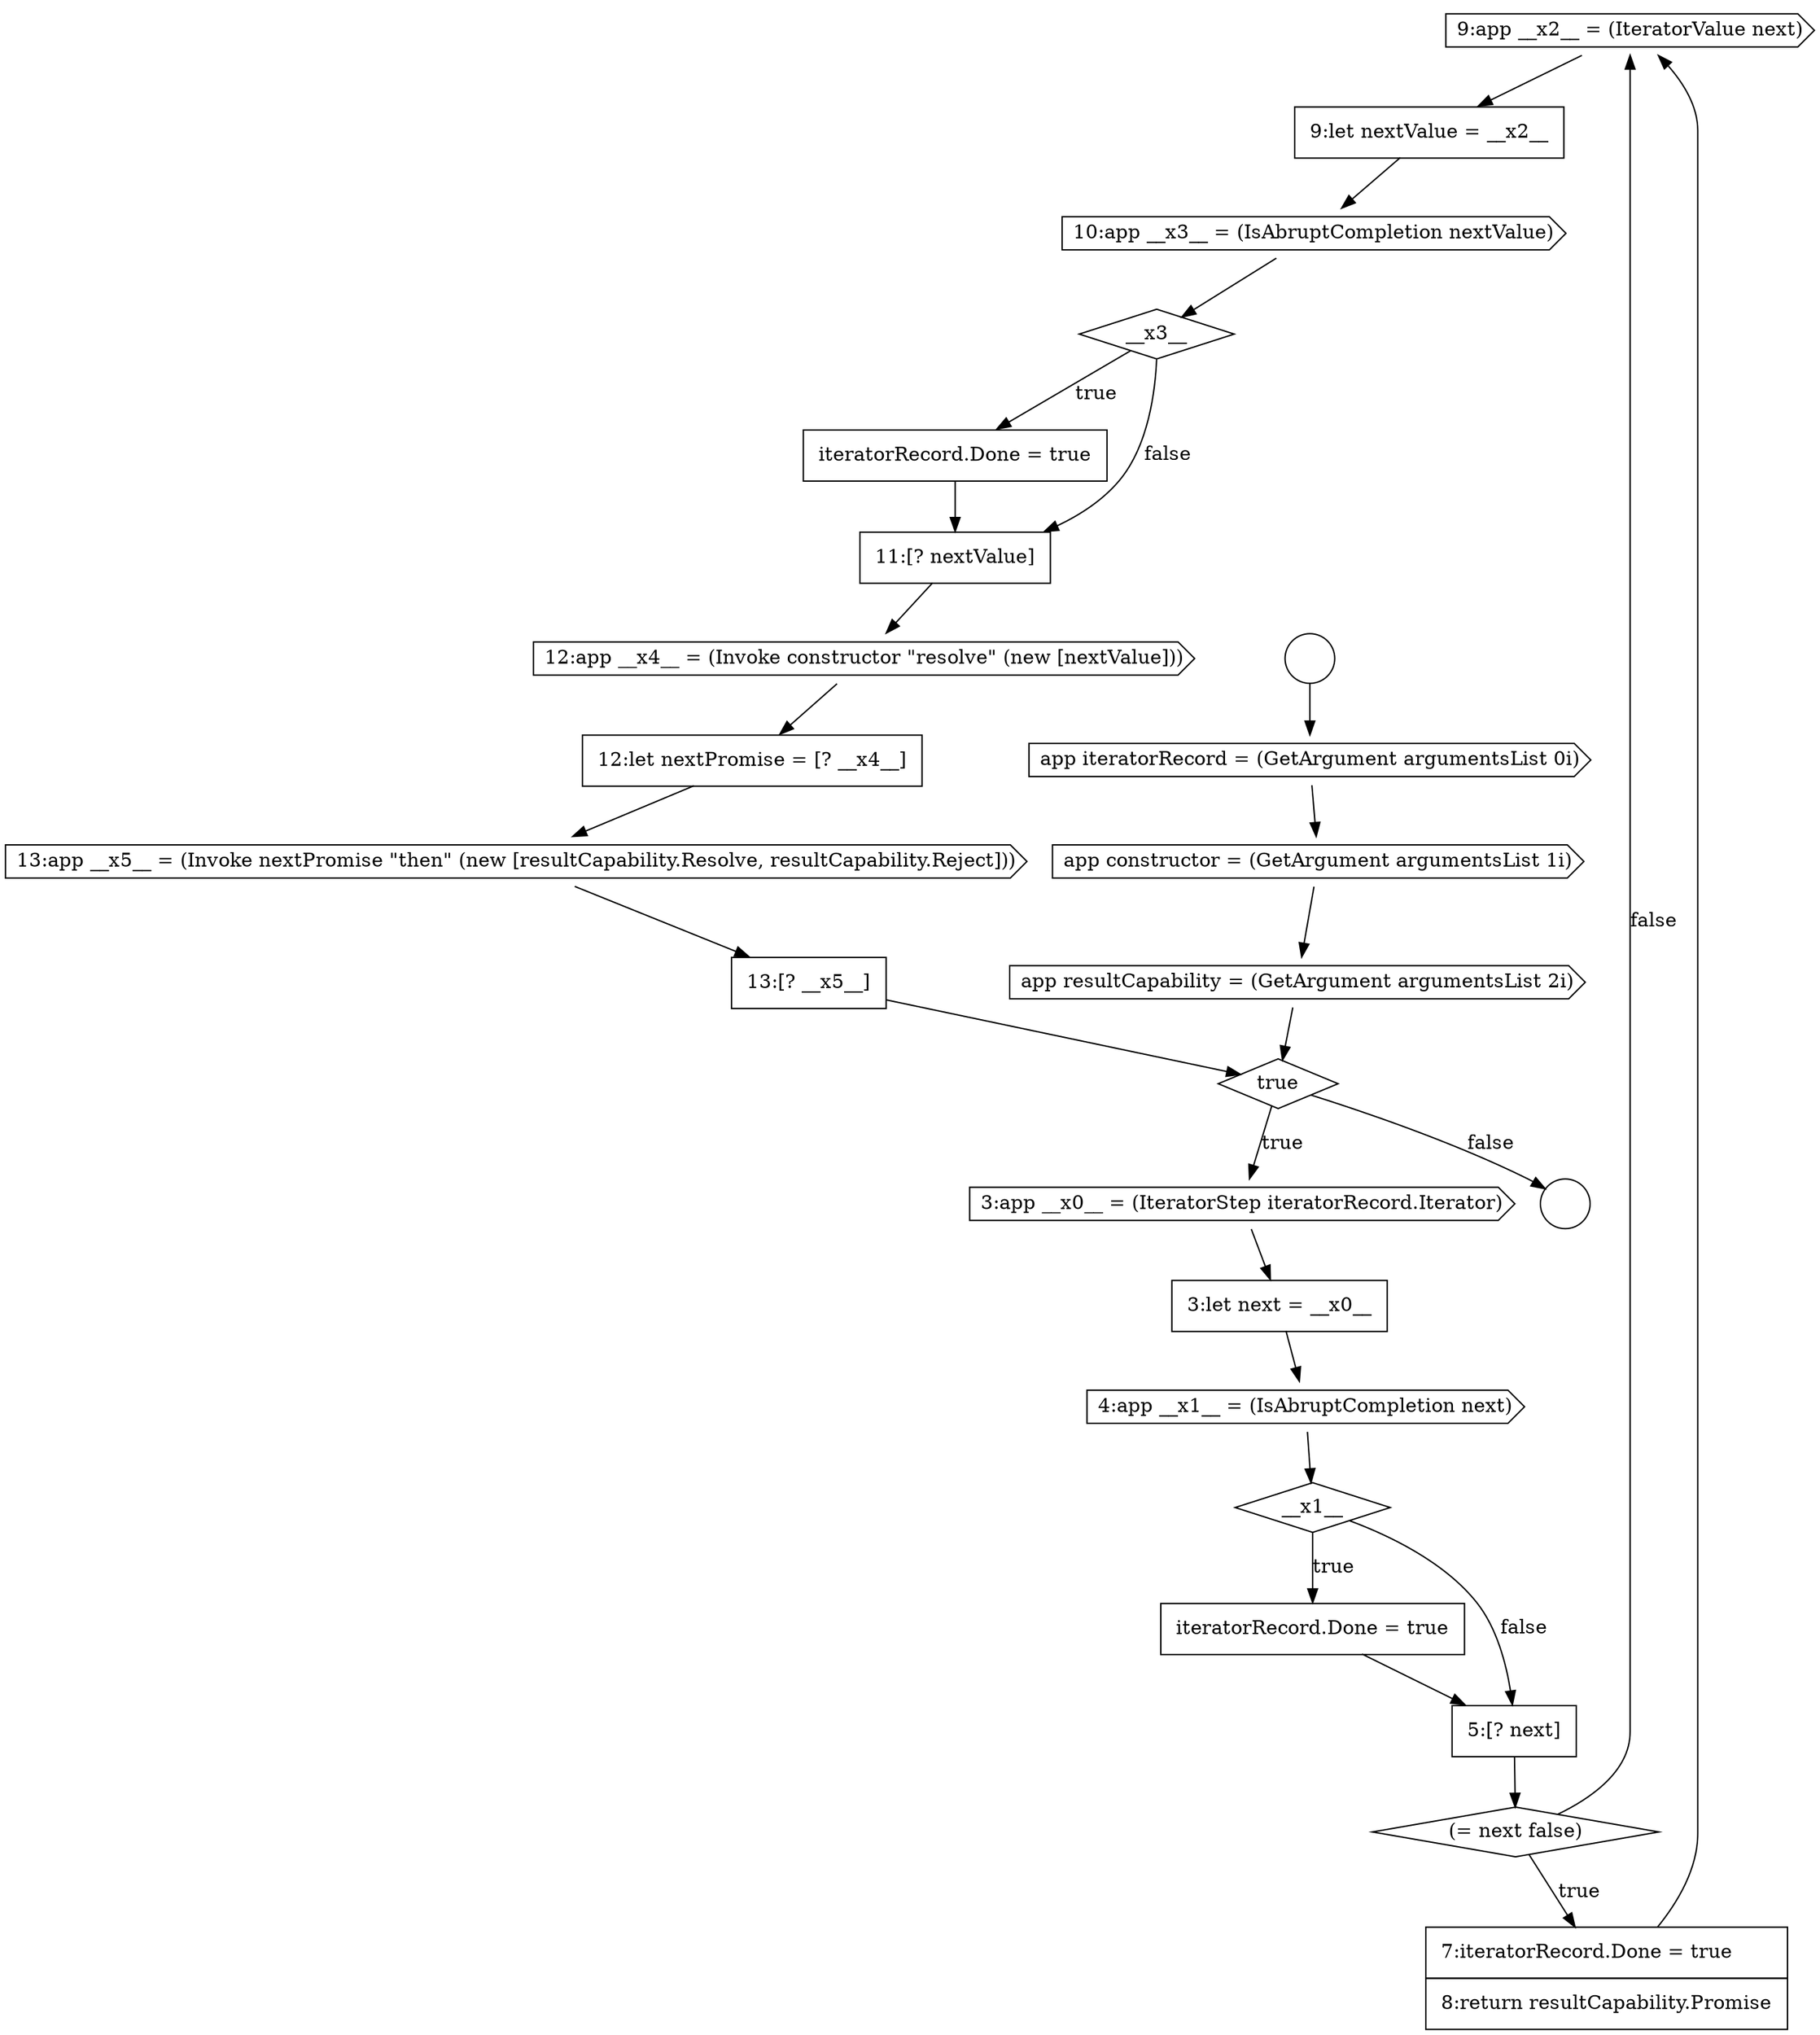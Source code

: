 digraph {
  node16619 [shape=cds, label=<<font color="black">9:app __x2__ = (IteratorValue next)</font>> color="black" fillcolor="white" style=filled]
  node16613 [shape=cds, label=<<font color="black">4:app __x1__ = (IsAbruptCompletion next)</font>> color="black" fillcolor="white" style=filled]
  node16623 [shape=none, margin=0, label=<<font color="black">
    <table border="0" cellborder="1" cellspacing="0" cellpadding="10">
      <tr><td align="left">iteratorRecord.Done = true</td></tr>
    </table>
  </font>> color="black" fillcolor="white" style=filled]
  node16608 [shape=cds, label=<<font color="black">app constructor = (GetArgument argumentsList 1i)</font>> color="black" fillcolor="white" style=filled]
  node16616 [shape=none, margin=0, label=<<font color="black">
    <table border="0" cellborder="1" cellspacing="0" cellpadding="10">
      <tr><td align="left">5:[? next]</td></tr>
    </table>
  </font>> color="black" fillcolor="white" style=filled]
  node16620 [shape=none, margin=0, label=<<font color="black">
    <table border="0" cellborder="1" cellspacing="0" cellpadding="10">
      <tr><td align="left">9:let nextValue = __x2__</td></tr>
    </table>
  </font>> color="black" fillcolor="white" style=filled]
  node16617 [shape=diamond, label=<<font color="black">(= next false)</font>> color="black" fillcolor="white" style=filled]
  node16621 [shape=cds, label=<<font color="black">10:app __x3__ = (IsAbruptCompletion nextValue)</font>> color="black" fillcolor="white" style=filled]
  node16628 [shape=none, margin=0, label=<<font color="black">
    <table border="0" cellborder="1" cellspacing="0" cellpadding="10">
      <tr><td align="left">13:[? __x5__]</td></tr>
    </table>
  </font>> color="black" fillcolor="white" style=filled]
  node16614 [shape=diamond, label=<<font color="black">__x1__</font>> color="black" fillcolor="white" style=filled]
  node16610 [shape=diamond, label=<<font color="black">true</font>> color="black" fillcolor="white" style=filled]
  node16626 [shape=none, margin=0, label=<<font color="black">
    <table border="0" cellborder="1" cellspacing="0" cellpadding="10">
      <tr><td align="left">12:let nextPromise = [? __x4__]</td></tr>
    </table>
  </font>> color="black" fillcolor="white" style=filled]
  node16609 [shape=cds, label=<<font color="black">app resultCapability = (GetArgument argumentsList 2i)</font>> color="black" fillcolor="white" style=filled]
  node16605 [shape=circle label=" " color="black" fillcolor="white" style=filled]
  node16625 [shape=cds, label=<<font color="black">12:app __x4__ = (Invoke constructor &quot;resolve&quot; (new [nextValue]))</font>> color="black" fillcolor="white" style=filled]
  node16624 [shape=none, margin=0, label=<<font color="black">
    <table border="0" cellborder="1" cellspacing="0" cellpadding="10">
      <tr><td align="left">11:[? nextValue]</td></tr>
    </table>
  </font>> color="black" fillcolor="white" style=filled]
  node16615 [shape=none, margin=0, label=<<font color="black">
    <table border="0" cellborder="1" cellspacing="0" cellpadding="10">
      <tr><td align="left">iteratorRecord.Done = true</td></tr>
    </table>
  </font>> color="black" fillcolor="white" style=filled]
  node16612 [shape=none, margin=0, label=<<font color="black">
    <table border="0" cellborder="1" cellspacing="0" cellpadding="10">
      <tr><td align="left">3:let next = __x0__</td></tr>
    </table>
  </font>> color="black" fillcolor="white" style=filled]
  node16611 [shape=cds, label=<<font color="black">3:app __x0__ = (IteratorStep iteratorRecord.Iterator)</font>> color="black" fillcolor="white" style=filled]
  node16606 [shape=circle label=" " color="black" fillcolor="white" style=filled]
  node16607 [shape=cds, label=<<font color="black">app iteratorRecord = (GetArgument argumentsList 0i)</font>> color="black" fillcolor="white" style=filled]
  node16618 [shape=none, margin=0, label=<<font color="black">
    <table border="0" cellborder="1" cellspacing="0" cellpadding="10">
      <tr><td align="left">7:iteratorRecord.Done = true</td></tr>
      <tr><td align="left">8:return resultCapability.Promise</td></tr>
    </table>
  </font>> color="black" fillcolor="white" style=filled]
  node16627 [shape=cds, label=<<font color="black">13:app __x5__ = (Invoke nextPromise &quot;then&quot; (new [resultCapability.Resolve, resultCapability.Reject]))</font>> color="black" fillcolor="white" style=filled]
  node16622 [shape=diamond, label=<<font color="black">__x3__</font>> color="black" fillcolor="white" style=filled]
  node16622 -> node16623 [label=<<font color="black">true</font>> color="black"]
  node16622 -> node16624 [label=<<font color="black">false</font>> color="black"]
  node16615 -> node16616 [ color="black"]
  node16612 -> node16613 [ color="black"]
  node16607 -> node16608 [ color="black"]
  node16619 -> node16620 [ color="black"]
  node16626 -> node16627 [ color="black"]
  node16608 -> node16609 [ color="black"]
  node16616 -> node16617 [ color="black"]
  node16623 -> node16624 [ color="black"]
  node16610 -> node16611 [label=<<font color="black">true</font>> color="black"]
  node16610 -> node16606 [label=<<font color="black">false</font>> color="black"]
  node16628 -> node16610 [ color="black"]
  node16618 -> node16619 [ color="black"]
  node16620 -> node16621 [ color="black"]
  node16614 -> node16615 [label=<<font color="black">true</font>> color="black"]
  node16614 -> node16616 [label=<<font color="black">false</font>> color="black"]
  node16605 -> node16607 [ color="black"]
  node16624 -> node16625 [ color="black"]
  node16609 -> node16610 [ color="black"]
  node16625 -> node16626 [ color="black"]
  node16611 -> node16612 [ color="black"]
  node16613 -> node16614 [ color="black"]
  node16617 -> node16618 [label=<<font color="black">true</font>> color="black"]
  node16617 -> node16619 [label=<<font color="black">false</font>> color="black"]
  node16627 -> node16628 [ color="black"]
  node16621 -> node16622 [ color="black"]
}
